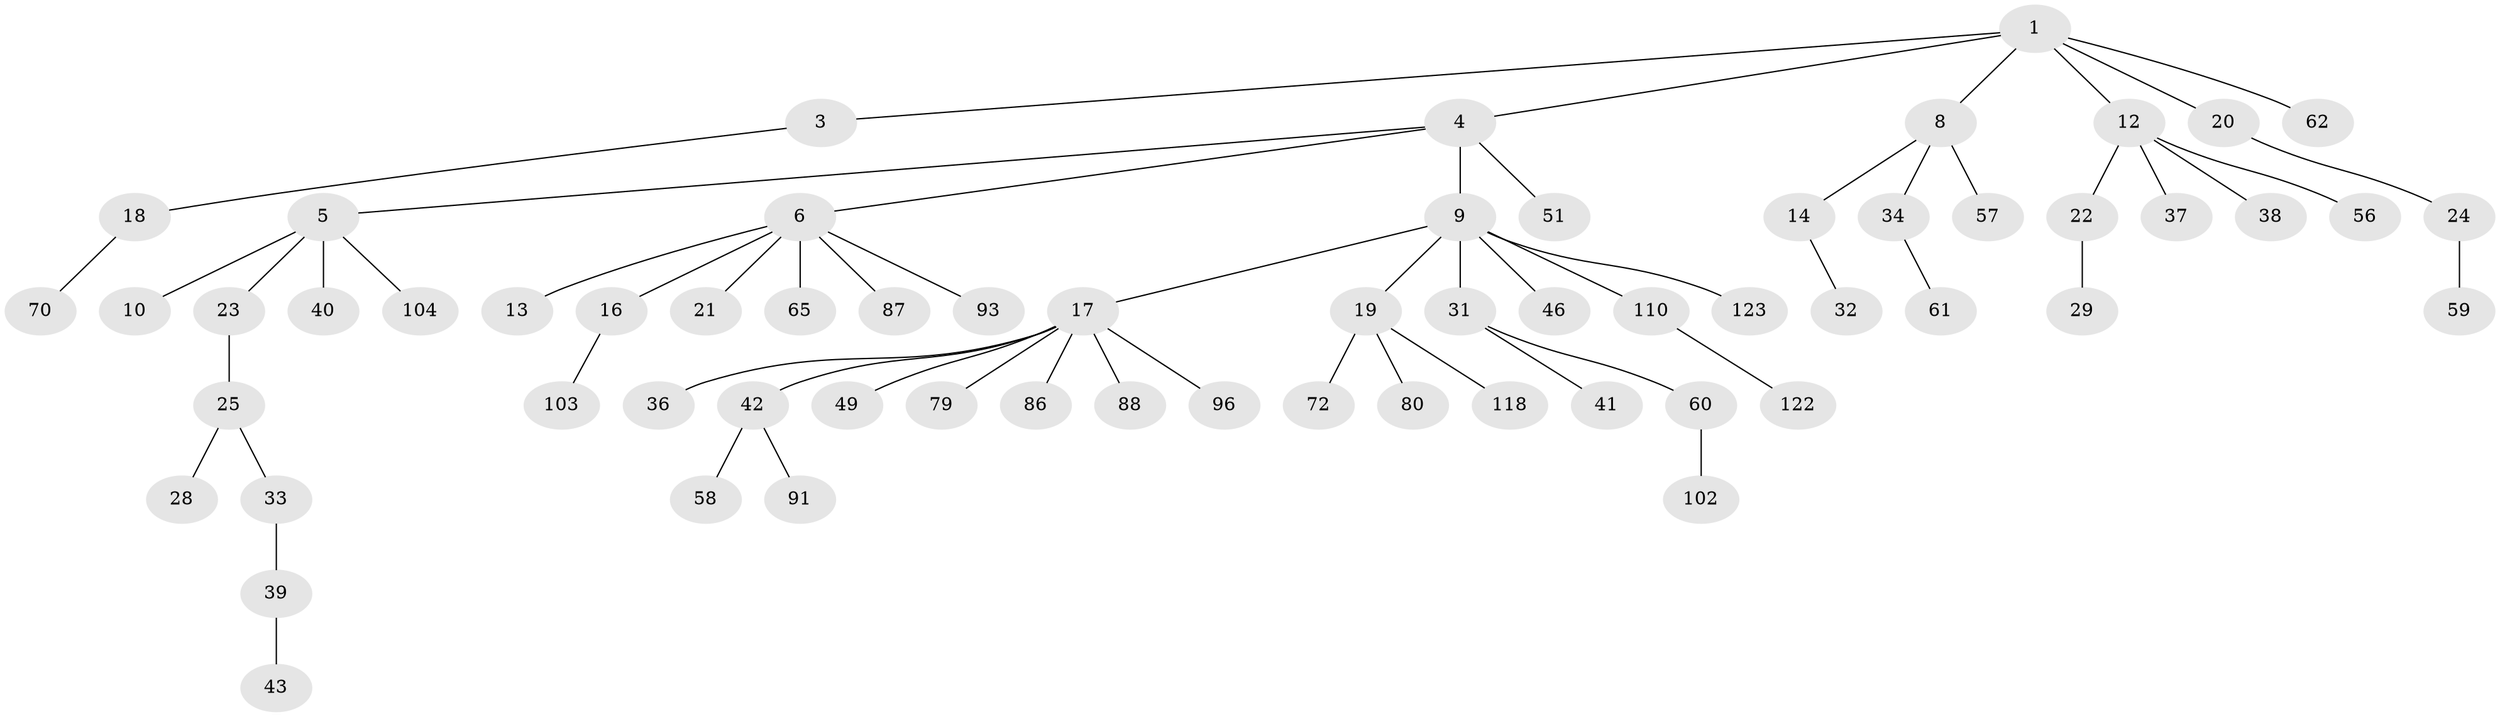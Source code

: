 // original degree distribution, {7: 0.015873015873015872, 1: 0.5238095238095238, 2: 0.2619047619047619, 5: 0.047619047619047616, 6: 0.015873015873015872, 4: 0.047619047619047616, 3: 0.07936507936507936, 8: 0.007936507936507936}
// Generated by graph-tools (version 1.1) at 2025/15/03/09/25 04:15:31]
// undirected, 63 vertices, 62 edges
graph export_dot {
graph [start="1"]
  node [color=gray90,style=filled];
  1 [super="+2"];
  3;
  4;
  5;
  6 [super="+11+7"];
  8 [super="+30"];
  9;
  10;
  12 [super="+15"];
  13 [super="+52"];
  14 [super="+78"];
  16 [super="+63+53"];
  17 [super="+27"];
  18;
  19;
  20;
  21 [super="+50"];
  22 [super="+35+74+85+105"];
  23 [super="+107+54+76"];
  24 [super="+48"];
  25 [super="+26"];
  28;
  29 [super="+55"];
  31;
  32 [super="+81"];
  33 [super="+106+124+47"];
  34;
  36 [super="+75"];
  37 [super="+66+120+126+98"];
  38 [super="+119+69+44"];
  39;
  40 [super="+45+68"];
  41 [super="+82+64+67"];
  42;
  43 [super="+101"];
  46;
  49 [super="+83"];
  51 [super="+71+108"];
  56 [super="+73+95+109"];
  57 [super="+92"];
  58 [super="+84"];
  59;
  60;
  61;
  62;
  65;
  70 [super="+113"];
  72;
  79;
  80 [super="+89"];
  86;
  87;
  88 [super="+90"];
  91 [super="+116"];
  93;
  96;
  102;
  103;
  104;
  110 [super="+111"];
  118;
  122;
  123;
  1 -- 3;
  1 -- 4;
  1 -- 8;
  1 -- 12;
  1 -- 20;
  1 -- 62;
  3 -- 18;
  4 -- 5;
  4 -- 6;
  4 -- 9;
  4 -- 51;
  5 -- 10;
  5 -- 23;
  5 -- 40;
  5 -- 104;
  6 -- 16;
  6 -- 87;
  6 -- 93;
  6 -- 65;
  6 -- 13;
  6 -- 21;
  8 -- 14;
  8 -- 34;
  8 -- 57;
  9 -- 17;
  9 -- 19;
  9 -- 31;
  9 -- 46;
  9 -- 110;
  9 -- 123;
  12 -- 22;
  12 -- 56;
  12 -- 37;
  12 -- 38;
  14 -- 32;
  16 -- 103;
  17 -- 36;
  17 -- 42;
  17 -- 49;
  17 -- 79;
  17 -- 86;
  17 -- 96;
  17 -- 88;
  18 -- 70;
  19 -- 72;
  19 -- 80;
  19 -- 118;
  20 -- 24;
  22 -- 29;
  23 -- 25;
  24 -- 59;
  25 -- 33;
  25 -- 28;
  31 -- 41;
  31 -- 60;
  33 -- 39;
  34 -- 61;
  39 -- 43;
  42 -- 58;
  42 -- 91;
  60 -- 102;
  110 -- 122;
}
